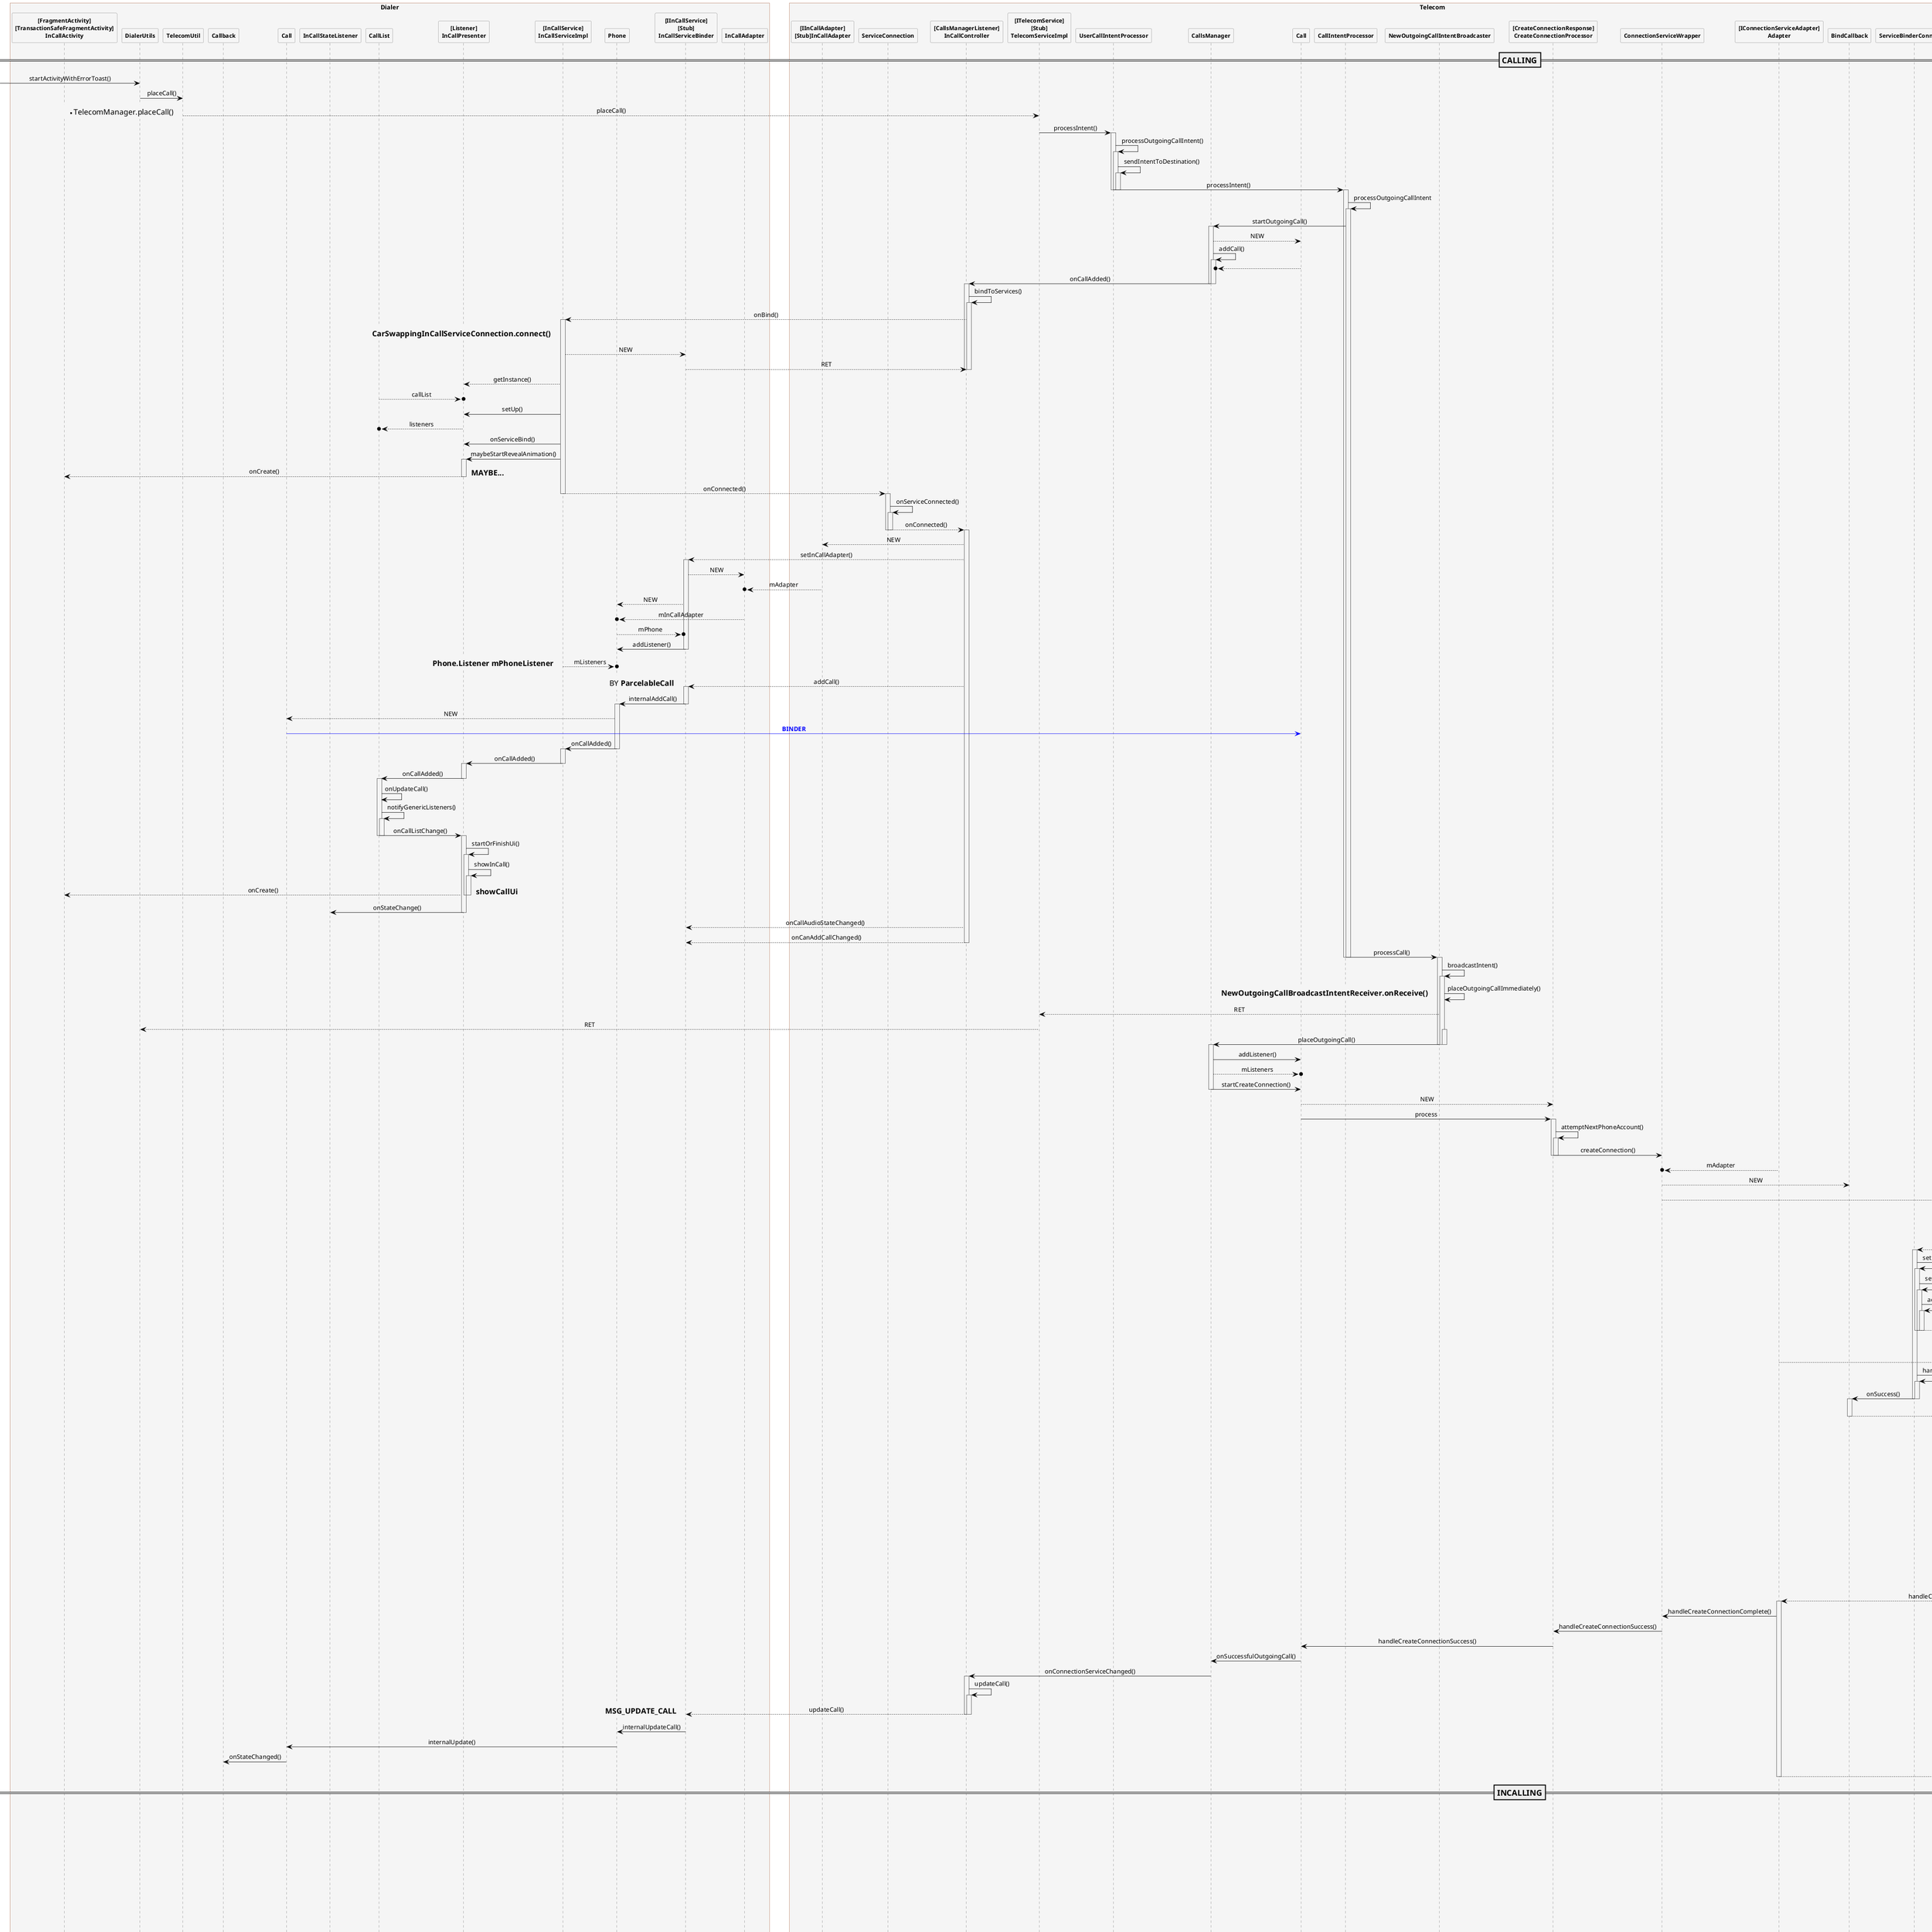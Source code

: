 @startuml Telephony
 
hide footbox
skinparam {
    ' defaultFontName Abyssinica SIL
    Shadowing false  
    backgroundColor white
    NoteFontColor #Black
    NoteFontSize 16
    NoteTextAlignment left
    NoteBackgroundColor WhiteSmoke
    NoteColor transparent
    NoteBorderThickness 0
    NoteBorderColor transparent
    NoteBorderThickness 0
    NoteShadowing false
    ParticipantPadding 0
    BoxPadding 20
    dpi 96
    ClassBackgroundColor transparent
    ClassHeaderBackgroundColor lightgreen
    ClassStereotypeFontColor transparent
    SequenceBoxBordercolor sienna
    SequenceBoxFontSize 24
    SequenceBoxFontColor Black
    SequenceBoxBackgroundColor WhiteSmoke
    SequenceLifeLineBackgroundColor WhiteSmoke
    SequenceMessageAlignment center
    SequenceGroupHeaderFontColor White
    SequenceGroupHeaderFontSize 20
    SequenceGroupBackgroundColor DarkOliveGreen
    SequenceGroupBodyBackgroundColor transparent
    SequenceGroupBorderThickness 4
    SequenceGroupBorderColor DarkOliveGreen
    ' transparent
    sequence {
        ParticipantBackgroundColor WhiteSmoke
        ParticipantBorderColor Gray
        ParticipantFontStyle Bold
        ParticipantFontSize 12
        ParticipantPadding 0
 
        LifeLineBorderColor DimGray
        ArrowColor Black
        ArrowThickness 0.8
        ColorArrowSeparationSpace 30
    }
}

box Dialer
participant "[FragmentActivity]\n[TransactionSafeFragmentActivity]\nInCallActivity" as InCallActivity
participant DialerUtils
participant TelecomUtil
participant "Callback" as DialerCallback
participant "Call" as DialerCall
participant "InCallStateListener" as InCallStateListener
participant CallList
participant "[Listener]\nInCallPresenter" as InCallPresenter
participant "[InCallService]\nInCallServiceImpl" as InCallServiceImpl
participant Phone
participant "[IInCallService]\n[Stub]\nInCallServiceBinder" as InCallServiceBinder
participant "InCallAdapter" as DialerInCallAdapter
endbox

box Telecom
participant "[IInCallAdapter]\n[Stub]InCallAdapter" as InCallAdapter
participant ServiceConnection
participant "[CallsManagerListener]\nInCallController" as InCallController

participant "[ITelecomService]\n[Stub]\nTelecomServiceImpl" as TelecomServiceImpl
participant UserCallIntentProcessor
participant CallsManager
participant Call
participant CallIntentProcessor
participant NewOutgoingCallIntentBroadcaster
participant "[CreateConnectionResponse]\nCreateConnectionProcessor" as CreateConnectionProcessor
participant ConnectionServiceWrapper
participant "[IConnectionServiceAdapter]\nAdapter" as Adapter
' participant ConnectionRequest
participant BindCallback
participant ServiceBinderConnection
participant CreateConnectionResponse
endbox

box TeleService
participant ConnectionServiceAdapter
participant "[Service]\n[ConnectionService]\nTelephonyConnectionService" as TelephonyConnectionService
participant "[Connection]\nTelephonyConnection" as TelephonyConnection
participant PstnIncomingCallNotifier
participant GsmCdmaPhone
participant "[Handler]\n[CallTracker]\nGsmCdmaCallTracker" as GsmCdmaCallTracker
participant "[CommandsInterface]\n[BaseCommands]\nRIL" as RIL
endbox

box RIL
participant "[IRadio]\nRadioImpl" as RadioImpl
participant RIL_RadioFunctions
participant RegistrantList
participant "[IIRadioIndication]\n[Stub]\nRadioIndication" as RadioIndication
end box

=== CALLING ==

->DialerUtils:startActivityWithErrorToast()
DialerUtils->TelecomUtil:placeCall()
' TelecomUtil->TelecomManager:placeCall()
TelecomUtil-->TelecomServiceImpl:placeCall()
note left:**TelecomManager.placeCall()
TelecomServiceImpl->UserCallIntentProcessor:processIntent()
activate UserCallIntentProcessor
UserCallIntentProcessor->UserCallIntentProcessor:processOutgoingCallIntent()
activate UserCallIntentProcessor
UserCallIntentProcessor->UserCallIntentProcessor:sendIntentToDestination()
activate UserCallIntentProcessor
UserCallIntentProcessor->CallIntentProcessor:processIntent()
deactivate UserCallIntentProcessor
deactivate UserCallIntentProcessor
deactivate UserCallIntentProcessor
activate CallIntentProcessor
CallIntentProcessor->CallIntentProcessor:processOutgoingCallIntent
activate CallIntentProcessor
CallIntentProcessor->CallsManager:startOutgoingCall()

activate CallsManager
CallsManager-->Call:NEW
CallsManager->CallsManager:addCall()
activate CallsManager
Call-->o CallsManager
CallsManager->InCallController:onCallAdded()
deactivate CallsManager
deactivate CallsManager

activate InCallController
InCallController->InCallController:bindToServices()
activate InCallController
InCallController-->InCallServiceImpl:onBind()
note left InCallServiceImpl: **CarSwappingInCallServiceConnection.connect()**
activate InCallServiceImpl
InCallServiceImpl-->InCallServiceBinder:NEW
InCallServiceBinder-->InCallController:RET
deactivate InCallController
deactivate InCallController
InCallServiceImpl-->InCallPresenter:getInstance()
CallList-->o InCallPresenter:callList
InCallServiceImpl->InCallPresenter:setUp()
InCallPresenter-->o CallList:listeners
InCallServiceImpl->InCallPresenter:onServiceBind()
InCallServiceImpl->InCallPresenter:maybeStartRevealAnimation()
activate InCallPresenter
InCallPresenter-->InCallActivity:onCreate()
note right:**MAYBE...**
deactivate InCallPresenter

InCallServiceImpl-->ServiceConnection:onConnected()
deactivate InCallServiceImpl
activate ServiceConnection
ServiceConnection->ServiceConnection:onServiceConnected()
activate ServiceConnection
ServiceConnection-->InCallController:onConnected()
deactivate ServiceConnection
deactivate ServiceConnection
activate InCallController
InCallController-->InCallAdapter:NEW
InCallController-->InCallServiceBinder:setInCallAdapter()
activate InCallServiceBinder
InCallServiceBinder-->DialerInCallAdapter:NEW
InCallAdapter-->o DialerInCallAdapter:mAdapter
InCallServiceBinder-->Phone:NEW
DialerInCallAdapter-->o Phone:mInCallAdapter
Phone-->o InCallServiceBinder:mPhone
InCallServiceBinder->Phone:addListener()
deactivate InCallServiceBinder
InCallServiceImpl-->o Phone:mListeners
note left: **Phone.Listener mPhoneListener**

InCallController-->InCallServiceBinder:addCall()
note left:BY **ParcelableCall**
activate InCallServiceBinder
InCallServiceBinder->Phone:internalAddCall()
deactivate InCallServiceBinder
activate Phone
Phone-->DialerCall:NEW
Call<[#Blue]-DialerCall:<font color=blue>**BINDER**</font>
Phone->InCallServiceImpl:onCallAdded()
deactivate Phone
activate InCallServiceImpl
InCallServiceImpl->InCallPresenter:onCallAdded()
deactivate InCallServiceImpl
activate InCallPresenter
InCallPresenter->CallList:onCallAdded()
deactivate InCallPresenter
activate CallList
CallList->CallList:onUpdateCall()
CallList->CallList:notifyGenericListeners()
activate CallList
CallList->InCallPresenter:onCallListChange()
deactivate CallList
deactivate CallList
activate InCallPresenter
InCallPresenter->InCallPresenter:startOrFinishUi()
activate InCallPresenter
InCallPresenter->InCallPresenter:showInCall()
activate InCallPresenter
InCallPresenter-->InCallActivity:onCreate()
note right:**showCallUi**
deactivate InCallPresenter
deactivate InCallPresenter
InCallPresenter->InCallStateListener:onStateChange()
deactivate InCallPresenter

InCallController-->InCallServiceBinder:onCallAudioStateChanged()
InCallController-->InCallServiceBinder:onCanAddCallChanged()
deactivate InCallController


CallIntentProcessor->NewOutgoingCallIntentBroadcaster:processCall()
deactivate CallIntentProcessor
deactivate CallIntentProcessor
activate NewOutgoingCallIntentBroadcaster
NewOutgoingCallIntentBroadcaster->NewOutgoingCallIntentBroadcaster:broadcastIntent()
activate NewOutgoingCallIntentBroadcaster
NewOutgoingCallIntentBroadcaster->NewOutgoingCallIntentBroadcaster:placeOutgoingCallImmediately()
note left:**NewOutgoingCallBroadcastIntentReceiver.onReceive()**
NewOutgoingCallIntentBroadcaster-->TelecomServiceImpl:RET
TelecomServiceImpl-->DialerUtils:RET
activate NewOutgoingCallIntentBroadcaster
NewOutgoingCallIntentBroadcaster->CallsManager:placeOutgoingCall()
deactivate NewOutgoingCallIntentBroadcaster
deactivate NewOutgoingCallIntentBroadcaster
deactivate NewOutgoingCallIntentBroadcaster
activate CallsManager
CallsManager->Call:addListener()
CallsManager-->o Call:mListeners
CallsManager->Call:startCreateConnection()
deactivate CallsManager
Call-->CreateConnectionProcessor:NEW
Call->CreateConnectionProcessor:process
activate CreateConnectionProcessor
CreateConnectionProcessor->CreateConnectionProcessor:attemptNextPhoneAccount()
activate CreateConnectionProcessor
CreateConnectionProcessor->ConnectionServiceWrapper:createConnection()
deactivate CreateConnectionProcessor
deactivate CreateConnectionProcessor
Adapter-->o ConnectionServiceWrapper:mAdapter
ConnectionServiceWrapper-->BindCallback:NEW
ConnectionServiceWrapper-->TelephonyConnectionService:onBind()
ConnectionServiceAdapter-->o TelephonyConnectionService:mAdapter
activate TelephonyConnectionService
note over TelephonyConnectionService:**BINDING...**
TelephonyConnectionService-->ServiceBinderConnection:onServiceConnected()
deactivate TelephonyConnectionService
activate ServiceBinderConnection
ServiceBinderConnection->ServiceBinderConnection:setBinder()
activate ServiceBinderConnection
ServiceBinderConnection->ServiceBinderConnection:setServiceInterface()
activate ServiceBinderConnection
ServiceBinderConnection->ServiceBinderConnection:addConnectionServiceAdapter()
activate ServiceBinderConnection
ServiceBinderConnection-->TelephonyConnectionService:addConnectionServiceAdapter()
note right:**MSG_ADD_CONNECTION_SERVICE_ADAPTER**
deactivate ServiceBinderConnection
deactivate ServiceBinderConnection
deactivate ServiceBinderConnection
activate TelephonyConnectionService
TelephonyConnectionService->ConnectionServiceAdapter:addAdapter()
deactivate TelephonyConnectionService
Adapter-->o ConnectionServiceAdapter:mAdapters

ServiceBinderConnection->ServiceBinderConnection:handleSuccessfulConnection()
activate ServiceBinderConnection
ServiceBinderConnection->BindCallback:onSuccess()
deactivate ServiceBinderConnection
deactivate ServiceBinderConnection
activate BindCallback
' BindCallback-->ConnectionRequest:NEW
BindCallback-->TelephonyConnectionService:createConnection()
note right:**MSG_CREATE_CONNECTION**
deactivate BindCallback
activate TelephonyConnectionService
TelephonyConnectionService->TelephonyConnectionService:onCreateOutgoingConnection()
activate TelephonyConnectionService
TelephonyConnectionService-->TelephonyConnection:NEW
TelephonyConnectionService->TelephonyConnectionService:placeOutgoingConnection()
activate TelephonyConnectionService
TelephonyConnectionService->GsmCdmaPhone:dial()
deactivate TelephonyConnectionService
deactivate TelephonyConnectionService
GsmCdmaPhone->GsmCdmaCallTracker:dial()
activate GsmCdmaCallTracker
GsmCdmaCallTracker->GsmCdmaCallTracker:dialCdma()
activate GsmCdmaCallTracker
GsmCdmaCallTracker->RIL:dial()
deactivate GsmCdmaCallTracker
deactivate GsmCdmaCallTracker
RIL-->RadioImpl:dial()
RadioImpl->RIL_RadioFunctions:onRequest()

TelephonyConnectionService->ConnectionServiceAdapter:handleCreateConnectionComplete()
deactivate TelephonyConnectionService
ConnectionServiceAdapter-->Adapter:handleCreateConnectionComplete()
activate Adapter
Adapter->ConnectionServiceWrapper:handleCreateConnectionComplete()
ConnectionServiceWrapper->CreateConnectionProcessor:handleCreateConnectionSuccess()
CreateConnectionProcessor->Call:handleCreateConnectionSuccess()
Call->CallsManager:onSuccessfulOutgoingCall()
CallsManager->InCallController:onConnectionServiceChanged()
activate InCallController
InCallController->InCallController:updateCall()
activate InCallController
InCallController-->InCallServiceBinder:updateCall()
note left:**MSG_UPDATE_CALL**
deactivate InCallController
deactivate InCallController
InCallServiceBinder->Phone:internalUpdateCall()
Phone->DialerCall:internalUpdate()
DialerCall->DialerCallback:onStateChanged()
' DialerCallback->CallCardPresenter:

Adapter-->TelephonyConnectionService:handleCreateConnectionComplete()
deactivate Adapter


=== INCALLING ==
RadioIndication-->o RIL:mRadioIndication
RadioIndication<--:callStateChanged
activate RadioIndication
RadioIndication->RIL:processIndication()
RadioIndication->RegistrantList:notifyRegistrants()
deactivate RadioIndication
activate RegistrantList
RegistrantList-->GsmCdmaCallTracker:handleMessage()
note right:**EVENT_CALL_STATE_CHANGE**
deactivate RegistrantList
activate GsmCdmaCallTracker
GsmCdmaCallTracker->GsmCdmaCallTracker:pollCallsWhenSafe()
activate GsmCdmaCallTracker
GsmCdmaCallTracker->GsmCdmaCallTracker:handleMessage()
note right:**EVENT_POLL_CALLS_RESULT**
activate GsmCdmaCallTracker
GsmCdmaCallTracker->GsmCdmaCallTracker:handlePollCalls()
activate GsmCdmaCallTracker
GsmCdmaCallTracker->GsmCdmaPhone:notifyNewRingingConnection()
deactivate GsmCdmaCallTracker
deactivate GsmCdmaCallTracker
GsmCdmaPhone->PstnIncomingCallNotifier:handleMessage()
note right:**EVENT_NEW_RINGING_CONNECTION**
activate PstnIncomingCallNotifier
PstnIncomingCallNotifier->PstnIncomingCallNotifier:handleNewRingingConnection()
activate PstnIncomingCallNotifier
PstnIncomingCallNotifier->PstnIncomingCallNotifier:sendIncomingCallIntent()
activate PstnIncomingCallNotifier
PstnIncomingCallNotifier-->TelecomServiceImpl:addNewIncomingCall()
note right:TelecomManager.addNewIncomingCall()
deactivate PstnIncomingCallNotifier
deactivate PstnIncomingCallNotifier
deactivate PstnIncomingCallNotifier
activate TelecomServiceImpl
TelecomServiceImpl->CallIntentProcessor:processIncomingCallIntent()
deactivate TelecomServiceImpl
CallIntentProcessor->CallsManager:processIncomingCallIntent()
activate CallsManager
CallsManager-->Call:NEW
CallsManager->Call:startCreateConnection()
deactivate CallsManager
activate Call
Call-->CreateConnectionProcessor:NEW
Call->CreateConnectionProcessor:process()
deactivate Call
activate CreateConnectionProcessor
CreateConnectionProcessor->CreateConnectionProcessor:attemptNextPhoneAccount()
activate CreateConnectionProcessor
CreateConnectionProcessor->ConnectionServiceWrapper:createConnection()
deactivate CreateConnectionProcessor
deactivate CreateConnectionProcessor
Adapter-->o ConnectionServiceWrapper:mAdapter
ConnectionServiceWrapper-->BindCallback:NEW
ConnectionServiceWrapper-->TelephonyConnectionService:onBind()
ConnectionServiceAdapter-->o TelephonyConnectionService:mAdapter
activate TelephonyConnectionService
note over TelephonyConnectionService:**BINDING...**
TelephonyConnectionService-->ServiceBinderConnection:onServiceConnected()
deactivate TelephonyConnectionService
activate ServiceBinderConnection
ServiceBinderConnection->ServiceBinderConnection:setBinder()
activate ServiceBinderConnection
ServiceBinderConnection->ServiceBinderConnection:setServiceInterface()
activate ServiceBinderConnection
ServiceBinderConnection->ServiceBinderConnection:addConnectionServiceAdapter()
activate ServiceBinderConnection
ServiceBinderConnection-->TelephonyConnectionService:addConnectionServiceAdapter()
note right:**MSG_ADD_CONNECTION_SERVICE_ADAPTER**
deactivate ServiceBinderConnection
deactivate ServiceBinderConnection
deactivate ServiceBinderConnection
activate TelephonyConnectionService
TelephonyConnectionService->ConnectionServiceAdapter:addAdapter()
deactivate TelephonyConnectionService
Adapter-->o ConnectionServiceAdapter:mAdapters

ServiceBinderConnection->ServiceBinderConnection:handleSuccessfulConnection()
activate ServiceBinderConnection
ServiceBinderConnection->BindCallback:onSuccess()
deactivate ServiceBinderConnection
deactivate ServiceBinderConnection
activate BindCallback
' BindCallback-->ConnectionRequest:NEW
BindCallback-->TelephonyConnectionService:createConnection()
note right:**MSG_CREATE_CONNECTION**
deactivate BindCallback
activate TelephonyConnectionService
TelephonyConnectionService->TelephonyConnectionService:onCreateOutgoingConnection()
activate TelephonyConnectionService
TelephonyConnectionService-->TelephonyConnection:NEW
TelephonyConnectionService->TelephonyConnectionService:placeOutgoingConnection()
activate TelephonyConnectionService
TelephonyConnectionService->GsmCdmaPhone:dial()
deactivate TelephonyConnectionService
deactivate TelephonyConnectionService
GsmCdmaPhone->GsmCdmaCallTracker:dial()
activate GsmCdmaCallTracker
GsmCdmaCallTracker->GsmCdmaCallTracker:dialCdma()
activate GsmCdmaCallTracker
GsmCdmaCallTracker->RIL:dial()
deactivate GsmCdmaCallTracker
deactivate GsmCdmaCallTracker
RIL-->RadioImpl:dial()
RadioImpl->RIL_RadioFunctions:onRequest()

TelephonyConnectionService->ConnectionServiceAdapter:handleCreateConnectionComplete()
deactivate TelephonyConnectionService
ConnectionServiceAdapter-->Adapter:handleCreateConnectionComplete()
activate Adapter
Adapter->ConnectionServiceWrapper:handleCreateConnectionComplete()
ConnectionServiceWrapper->CreateConnectionProcessor:handleCreateConnectionSuccess()
CreateConnectionProcessor->Call:handleCreateConnectionSuccess()
Call->CallsManager:onSuccessfulIncomingCall()
activate CallsManager
CallsManager->CallsManager:addCall()

CallsManager->CallsManager:addCall()
activate CallsManager
Call-->o CallsManager
CallsManager->InCallController:onCallAdded()
deactivate CallsManager

activate InCallController
InCallController->InCallController:bindToServices()
activate InCallController
InCallController-->InCallServiceImpl:onBind()
note left InCallServiceImpl: **CarSwappingInCallServiceConnection.connect()**
activate InCallServiceImpl
InCallServiceImpl-->InCallServiceBinder:NEW
InCallServiceBinder-->InCallController:RET
deactivate InCallController
deactivate InCallController
InCallServiceImpl-->InCallPresenter:getInstance()
CallList-->o InCallPresenter:callList
InCallServiceImpl->InCallPresenter:setUp()
InCallPresenter-->o CallList:listeners
InCallServiceImpl->InCallPresenter:onServiceBind()
InCallServiceImpl->InCallPresenter:maybeStartRevealAnimation()
activate InCallPresenter
InCallPresenter-->InCallActivity:onCreate()
note right:**MAYBE...**
deactivate InCallPresenter

InCallServiceImpl-->ServiceConnection:onConnected()
deactivate InCallServiceImpl
activate ServiceConnection
ServiceConnection->ServiceConnection:onServiceConnected()
activate ServiceConnection
ServiceConnection-->InCallController:onConnected()
deactivate ServiceConnection
deactivate ServiceConnection
activate InCallController
InCallController-->InCallAdapter:NEW
InCallController-->InCallServiceBinder:setInCallAdapter()
activate InCallServiceBinder
InCallServiceBinder-->DialerInCallAdapter:NEW
InCallAdapter-->o DialerInCallAdapter:mAdapter
InCallServiceBinder-->Phone:NEW
DialerInCallAdapter-->o Phone:mInCallAdapter
Phone-->o InCallServiceBinder:mPhone
InCallServiceBinder->Phone:addListener()
deactivate InCallServiceBinder
InCallServiceImpl-->o Phone:mListeners
note left: **Phone.Listener mPhoneListener**

InCallController-->InCallServiceBinder:addCall()
note left:BY **ParcelableCall**
activate InCallServiceBinder
InCallServiceBinder->Phone:internalAddCall()
deactivate InCallServiceBinder
activate Phone
Phone-->DialerCall:NEW
Call<[#Blue]-DialerCall:<font color=blue>**BINDER**</font>
Phone->InCallServiceImpl:onCallAdded()
deactivate Phone
activate InCallServiceImpl
InCallServiceImpl->InCallPresenter:onCallAdded()
deactivate InCallServiceImpl
activate InCallPresenter
InCallPresenter->CallList:onCallAdded()
deactivate InCallPresenter
activate CallList
CallList->CallList:onUpdateCall()
CallList->CallList:notifyGenericListeners()
activate CallList
CallList->InCallPresenter:onCallListChange()
deactivate CallList
deactivate CallList
activate InCallPresenter
InCallPresenter->InCallPresenter:startOrFinishUi()
activate InCallPresenter
InCallPresenter->InCallPresenter:showInCall()
activate InCallPresenter
InCallPresenter-->InCallActivity:onCreate()
note right:**showCallUi**
deactivate InCallPresenter
deactivate InCallPresenter
InCallPresenter->InCallStateListener:onStateChange()
deactivate InCallPresenter

InCallController-->InCallServiceBinder:onCallAudioStateChanged()
InCallController-->InCallServiceBinder:onCanAddCallChanged()
deactivate InCallController



CallsManager->InCallController:onConnectionServiceChanged()
deactivate CallsManager
activate InCallController
InCallController->InCallController:updateCall()
activate InCallController
InCallController-->InCallServiceBinder:updateCall()
note left:**MSG_UPDATE_CALL**
deactivate InCallController
deactivate InCallController
InCallServiceBinder->Phone:internalUpdateCall()
Phone->DialerCall:internalUpdate()
DialerCall->DialerCallback:onStateChanged()

Adapter-->TelephonyConnectionService:handleCreateConnectionComplete()
deactivate Adapter

GsmCdmaCallTracker->RIL:getCurrentCalls()
deactivate GsmCdmaCallTracker
deactivate GsmCdmaCallTracker

@enduml